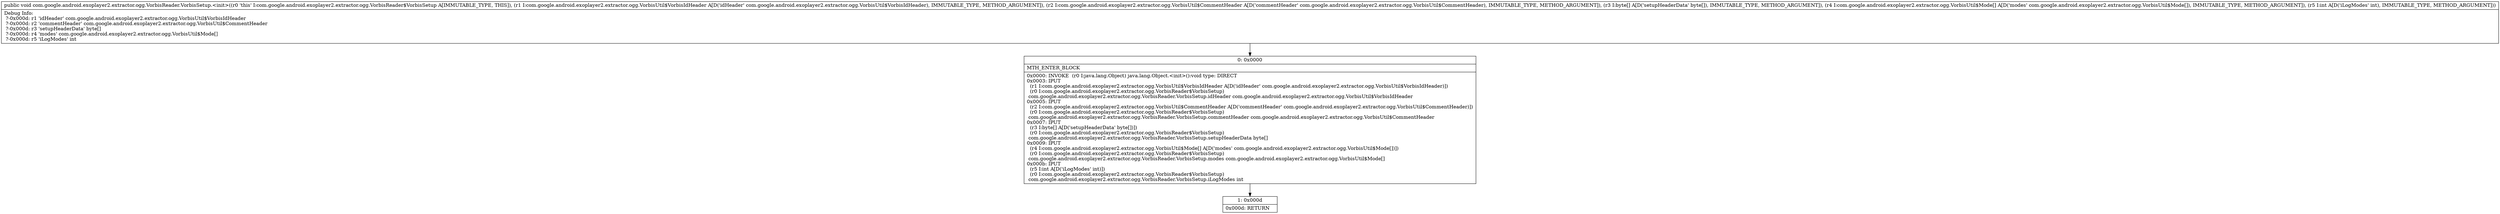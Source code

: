 digraph "CFG forcom.google.android.exoplayer2.extractor.ogg.VorbisReader.VorbisSetup.\<init\>(Lcom\/google\/android\/exoplayer2\/extractor\/ogg\/VorbisUtil$VorbisIdHeader;Lcom\/google\/android\/exoplayer2\/extractor\/ogg\/VorbisUtil$CommentHeader;[B[Lcom\/google\/android\/exoplayer2\/extractor\/ogg\/VorbisUtil$Mode;I)V" {
Node_0 [shape=record,label="{0\:\ 0x0000|MTH_ENTER_BLOCK\l|0x0000: INVOKE  (r0 I:java.lang.Object) java.lang.Object.\<init\>():void type: DIRECT \l0x0003: IPUT  \l  (r1 I:com.google.android.exoplayer2.extractor.ogg.VorbisUtil$VorbisIdHeader A[D('idHeader' com.google.android.exoplayer2.extractor.ogg.VorbisUtil$VorbisIdHeader)])\l  (r0 I:com.google.android.exoplayer2.extractor.ogg.VorbisReader$VorbisSetup)\l com.google.android.exoplayer2.extractor.ogg.VorbisReader.VorbisSetup.idHeader com.google.android.exoplayer2.extractor.ogg.VorbisUtil$VorbisIdHeader \l0x0005: IPUT  \l  (r2 I:com.google.android.exoplayer2.extractor.ogg.VorbisUtil$CommentHeader A[D('commentHeader' com.google.android.exoplayer2.extractor.ogg.VorbisUtil$CommentHeader)])\l  (r0 I:com.google.android.exoplayer2.extractor.ogg.VorbisReader$VorbisSetup)\l com.google.android.exoplayer2.extractor.ogg.VorbisReader.VorbisSetup.commentHeader com.google.android.exoplayer2.extractor.ogg.VorbisUtil$CommentHeader \l0x0007: IPUT  \l  (r3 I:byte[] A[D('setupHeaderData' byte[])])\l  (r0 I:com.google.android.exoplayer2.extractor.ogg.VorbisReader$VorbisSetup)\l com.google.android.exoplayer2.extractor.ogg.VorbisReader.VorbisSetup.setupHeaderData byte[] \l0x0009: IPUT  \l  (r4 I:com.google.android.exoplayer2.extractor.ogg.VorbisUtil$Mode[] A[D('modes' com.google.android.exoplayer2.extractor.ogg.VorbisUtil$Mode[])])\l  (r0 I:com.google.android.exoplayer2.extractor.ogg.VorbisReader$VorbisSetup)\l com.google.android.exoplayer2.extractor.ogg.VorbisReader.VorbisSetup.modes com.google.android.exoplayer2.extractor.ogg.VorbisUtil$Mode[] \l0x000b: IPUT  \l  (r5 I:int A[D('iLogModes' int)])\l  (r0 I:com.google.android.exoplayer2.extractor.ogg.VorbisReader$VorbisSetup)\l com.google.android.exoplayer2.extractor.ogg.VorbisReader.VorbisSetup.iLogModes int \l}"];
Node_1 [shape=record,label="{1\:\ 0x000d|0x000d: RETURN   \l}"];
MethodNode[shape=record,label="{public void com.google.android.exoplayer2.extractor.ogg.VorbisReader.VorbisSetup.\<init\>((r0 'this' I:com.google.android.exoplayer2.extractor.ogg.VorbisReader$VorbisSetup A[IMMUTABLE_TYPE, THIS]), (r1 I:com.google.android.exoplayer2.extractor.ogg.VorbisUtil$VorbisIdHeader A[D('idHeader' com.google.android.exoplayer2.extractor.ogg.VorbisUtil$VorbisIdHeader), IMMUTABLE_TYPE, METHOD_ARGUMENT]), (r2 I:com.google.android.exoplayer2.extractor.ogg.VorbisUtil$CommentHeader A[D('commentHeader' com.google.android.exoplayer2.extractor.ogg.VorbisUtil$CommentHeader), IMMUTABLE_TYPE, METHOD_ARGUMENT]), (r3 I:byte[] A[D('setupHeaderData' byte[]), IMMUTABLE_TYPE, METHOD_ARGUMENT]), (r4 I:com.google.android.exoplayer2.extractor.ogg.VorbisUtil$Mode[] A[D('modes' com.google.android.exoplayer2.extractor.ogg.VorbisUtil$Mode[]), IMMUTABLE_TYPE, METHOD_ARGUMENT]), (r5 I:int A[D('iLogModes' int), IMMUTABLE_TYPE, METHOD_ARGUMENT]))  | Debug Info:\l  ?\-0x000d: r1 'idHeader' com.google.android.exoplayer2.extractor.ogg.VorbisUtil$VorbisIdHeader\l  ?\-0x000d: r2 'commentHeader' com.google.android.exoplayer2.extractor.ogg.VorbisUtil$CommentHeader\l  ?\-0x000d: r3 'setupHeaderData' byte[]\l  ?\-0x000d: r4 'modes' com.google.android.exoplayer2.extractor.ogg.VorbisUtil$Mode[]\l  ?\-0x000d: r5 'iLogModes' int\l}"];
MethodNode -> Node_0;
Node_0 -> Node_1;
}

